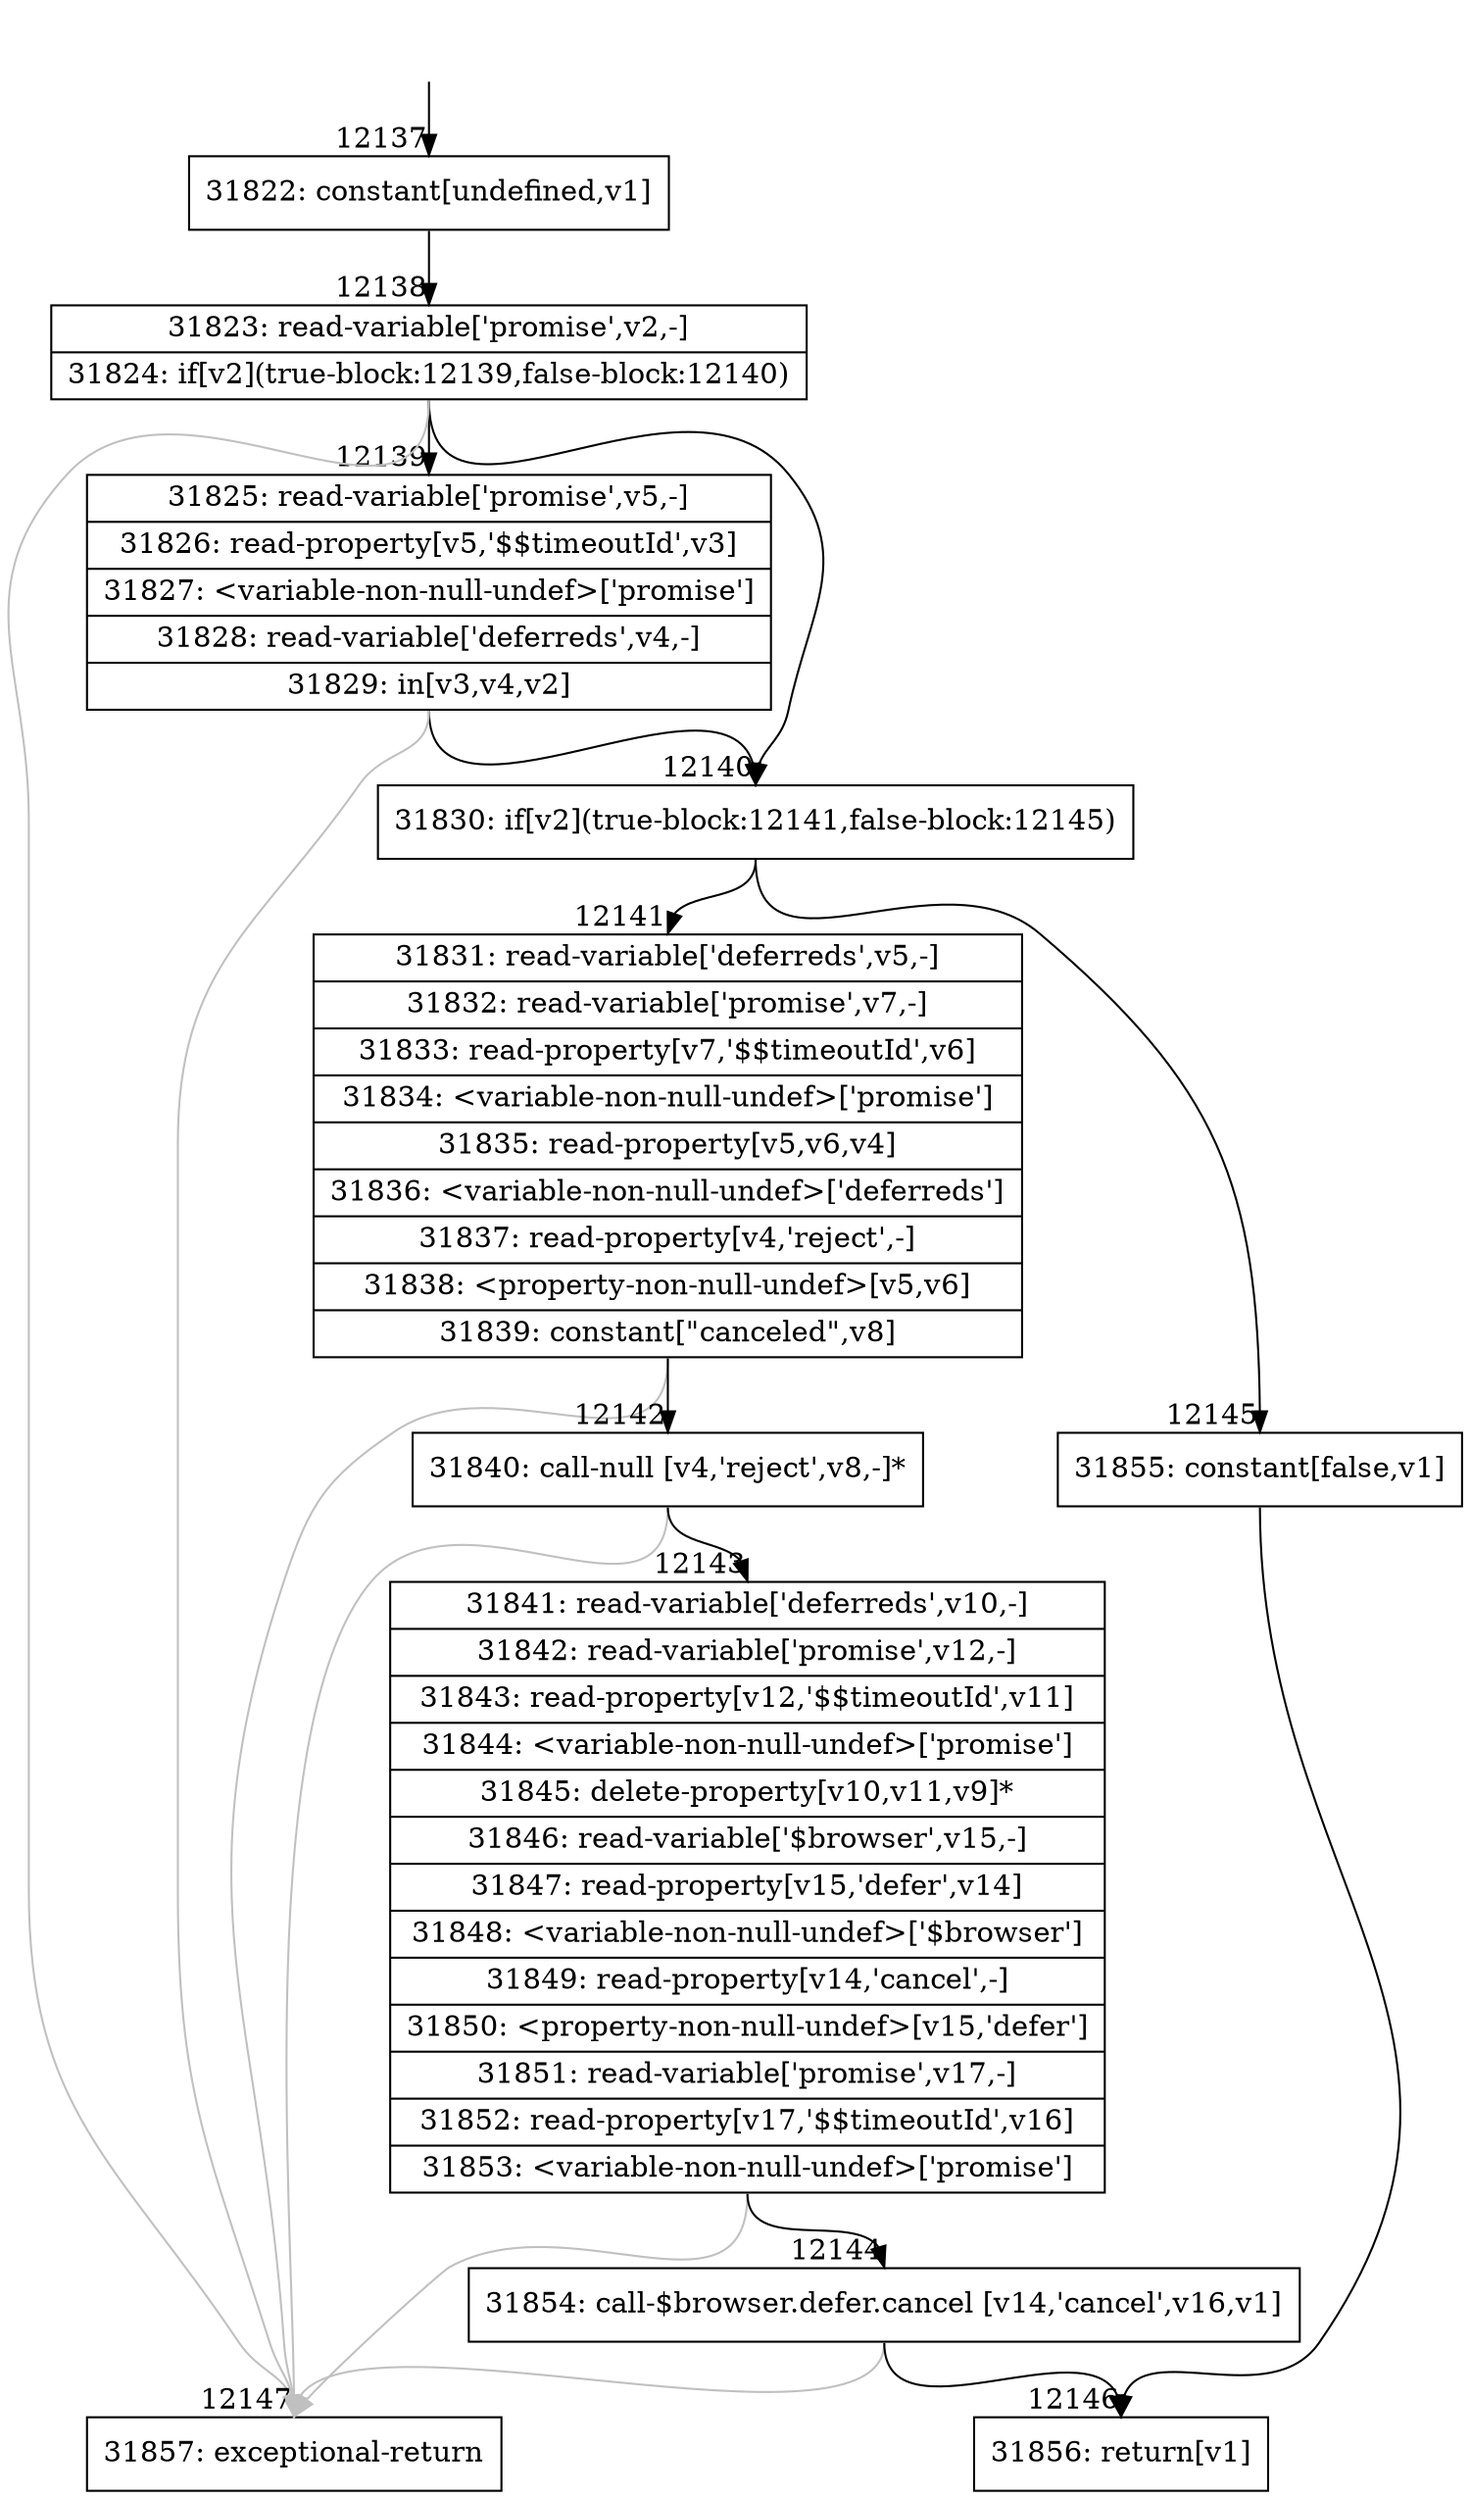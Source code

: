 digraph {
rankdir="TD"
BB_entry945[shape=none,label=""];
BB_entry945 -> BB12137 [tailport=s, headport=n, headlabel="    12137"]
BB12137 [shape=record label="{31822: constant[undefined,v1]}" ] 
BB12137 -> BB12138 [tailport=s, headport=n, headlabel="      12138"]
BB12138 [shape=record label="{31823: read-variable['promise',v2,-]|31824: if[v2](true-block:12139,false-block:12140)}" ] 
BB12138 -> BB12140 [tailport=s, headport=n, headlabel="      12140"]
BB12138 -> BB12139 [tailport=s, headport=n, headlabel="      12139"]
BB12138 -> BB12147 [tailport=s, headport=n, color=gray, headlabel="      12147"]
BB12139 [shape=record label="{31825: read-variable['promise',v5,-]|31826: read-property[v5,'$$timeoutId',v3]|31827: \<variable-non-null-undef\>['promise']|31828: read-variable['deferreds',v4,-]|31829: in[v3,v4,v2]}" ] 
BB12139 -> BB12140 [tailport=s, headport=n]
BB12139 -> BB12147 [tailport=s, headport=n, color=gray]
BB12140 [shape=record label="{31830: if[v2](true-block:12141,false-block:12145)}" ] 
BB12140 -> BB12141 [tailport=s, headport=n, headlabel="      12141"]
BB12140 -> BB12145 [tailport=s, headport=n, headlabel="      12145"]
BB12141 [shape=record label="{31831: read-variable['deferreds',v5,-]|31832: read-variable['promise',v7,-]|31833: read-property[v7,'$$timeoutId',v6]|31834: \<variable-non-null-undef\>['promise']|31835: read-property[v5,v6,v4]|31836: \<variable-non-null-undef\>['deferreds']|31837: read-property[v4,'reject',-]|31838: \<property-non-null-undef\>[v5,v6]|31839: constant[\"canceled\",v8]}" ] 
BB12141 -> BB12142 [tailport=s, headport=n, headlabel="      12142"]
BB12141 -> BB12147 [tailport=s, headport=n, color=gray]
BB12142 [shape=record label="{31840: call-null [v4,'reject',v8,-]*}" ] 
BB12142 -> BB12143 [tailport=s, headport=n, headlabel="      12143"]
BB12142 -> BB12147 [tailport=s, headport=n, color=gray]
BB12143 [shape=record label="{31841: read-variable['deferreds',v10,-]|31842: read-variable['promise',v12,-]|31843: read-property[v12,'$$timeoutId',v11]|31844: \<variable-non-null-undef\>['promise']|31845: delete-property[v10,v11,v9]*|31846: read-variable['$browser',v15,-]|31847: read-property[v15,'defer',v14]|31848: \<variable-non-null-undef\>['$browser']|31849: read-property[v14,'cancel',-]|31850: \<property-non-null-undef\>[v15,'defer']|31851: read-variable['promise',v17,-]|31852: read-property[v17,'$$timeoutId',v16]|31853: \<variable-non-null-undef\>['promise']}" ] 
BB12143 -> BB12144 [tailport=s, headport=n, headlabel="      12144"]
BB12143 -> BB12147 [tailport=s, headport=n, color=gray]
BB12144 [shape=record label="{31854: call-$browser.defer.cancel [v14,'cancel',v16,v1]}" ] 
BB12144 -> BB12146 [tailport=s, headport=n, headlabel="      12146"]
BB12144 -> BB12147 [tailport=s, headport=n, color=gray]
BB12145 [shape=record label="{31855: constant[false,v1]}" ] 
BB12145 -> BB12146 [tailport=s, headport=n]
BB12146 [shape=record label="{31856: return[v1]}" ] 
BB12147 [shape=record label="{31857: exceptional-return}" ] 
//#$~ 17748
}
